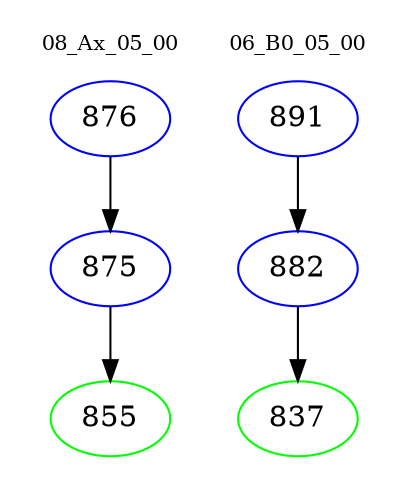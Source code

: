 digraph{
subgraph cluster_0 {
color = white
label = "08_Ax_05_00";
fontsize=10;
T0_876 [label="876", color="blue"]
T0_876 -> T0_875 [color="black"]
T0_875 [label="875", color="blue"]
T0_875 -> T0_855 [color="black"]
T0_855 [label="855", color="green"]
}
subgraph cluster_1 {
color = white
label = "06_B0_05_00";
fontsize=10;
T1_891 [label="891", color="blue"]
T1_891 -> T1_882 [color="black"]
T1_882 [label="882", color="blue"]
T1_882 -> T1_837 [color="black"]
T1_837 [label="837", color="green"]
}
}
